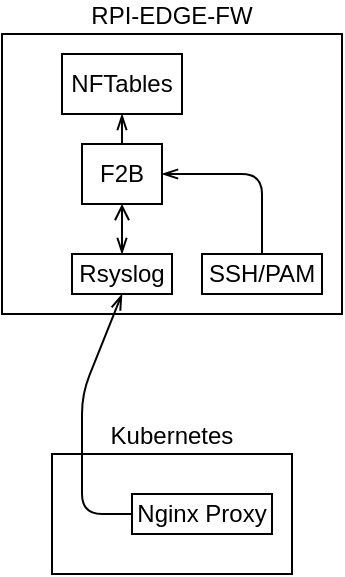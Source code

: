 <mxfile>
    <diagram id="MXH4tHJenX4Kuz_yasMk" name="Log2Ban Flow">
        <mxGraphModel dx="785" dy="459" grid="1" gridSize="10" guides="1" tooltips="1" connect="1" arrows="1" fold="1" page="1" pageScale="1" pageWidth="850" pageHeight="1100" math="0" shadow="0">
            <root>
                <mxCell id="0"/>
                <mxCell id="1" parent="0"/>
                <mxCell id="2" value="RPI-EDGE-FW" style="rounded=0;whiteSpace=wrap;html=1;labelPosition=center;verticalLabelPosition=top;align=center;verticalAlign=bottom;" parent="1" vertex="1">
                    <mxGeometry x="360" y="80" width="170" height="140" as="geometry"/>
                </mxCell>
                <mxCell id="6" style="edgeStyle=none;html=1;entryX=0.5;entryY=0;entryDx=0;entryDy=0;endArrow=openThin;endFill=0;startArrow=open;startFill=0;" parent="1" source="3" target="5" edge="1">
                    <mxGeometry relative="1" as="geometry"/>
                </mxCell>
                <mxCell id="7" style="edgeStyle=none;html=1;entryX=0.5;entryY=1;entryDx=0;entryDy=0;startArrow=none;startFill=0;endArrow=openThin;endFill=0;" parent="1" source="3" target="4" edge="1">
                    <mxGeometry relative="1" as="geometry"/>
                </mxCell>
                <mxCell id="3" value="F2B" style="rounded=0;whiteSpace=wrap;html=1;" parent="1" vertex="1">
                    <mxGeometry x="400" y="135" width="40" height="30" as="geometry"/>
                </mxCell>
                <mxCell id="4" value="NFTables" style="rounded=0;whiteSpace=wrap;html=1;" parent="1" vertex="1">
                    <mxGeometry x="390" y="90" width="60" height="30" as="geometry"/>
                </mxCell>
                <mxCell id="5" value="Rsyslog" style="rounded=0;whiteSpace=wrap;html=1;" parent="1" vertex="1">
                    <mxGeometry x="395" y="190" width="50" height="20" as="geometry"/>
                </mxCell>
                <mxCell id="8" value="Kubernetes" style="rounded=0;whiteSpace=wrap;html=1;labelPosition=center;verticalLabelPosition=top;align=center;verticalAlign=bottom;" parent="1" vertex="1">
                    <mxGeometry x="385" y="290" width="120" height="60" as="geometry"/>
                </mxCell>
                <mxCell id="10" style="edgeStyle=none;html=1;entryX=1;entryY=0.5;entryDx=0;entryDy=0;startArrow=none;startFill=0;endArrow=openThin;endFill=0;" parent="1" source="9" target="3" edge="1">
                    <mxGeometry relative="1" as="geometry">
                        <Array as="points">
                            <mxPoint x="490" y="150"/>
                        </Array>
                    </mxGeometry>
                </mxCell>
                <mxCell id="9" value="SSH/PAM" style="rounded=0;whiteSpace=wrap;html=1;" parent="1" vertex="1">
                    <mxGeometry x="460" y="190" width="60" height="20" as="geometry"/>
                </mxCell>
                <mxCell id="12" style="edgeStyle=none;html=1;entryX=0.5;entryY=1;entryDx=0;entryDy=0;startArrow=none;startFill=0;endArrow=openThin;endFill=0;" parent="1" source="11" target="5" edge="1">
                    <mxGeometry relative="1" as="geometry">
                        <Array as="points">
                            <mxPoint x="400" y="320"/>
                            <mxPoint x="400" y="260"/>
                        </Array>
                    </mxGeometry>
                </mxCell>
                <mxCell id="11" value="Nginx Proxy" style="rounded=0;whiteSpace=wrap;html=1;" parent="1" vertex="1">
                    <mxGeometry x="425" y="310" width="70" height="20" as="geometry"/>
                </mxCell>
            </root>
        </mxGraphModel>
    </diagram>
</mxfile>
